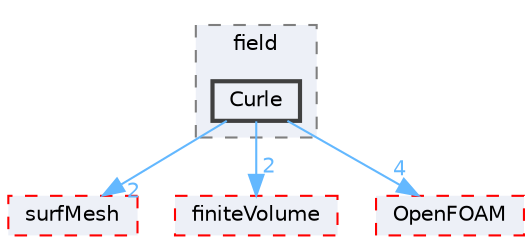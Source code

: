 digraph "src/functionObjects/field/Curle"
{
 // LATEX_PDF_SIZE
  bgcolor="transparent";
  edge [fontname=Helvetica,fontsize=10,labelfontname=Helvetica,labelfontsize=10];
  node [fontname=Helvetica,fontsize=10,shape=box,height=0.2,width=0.4];
  compound=true
  subgraph clusterdir_bae024cac12ddc6733a616261920a91f {
    graph [ bgcolor="#edf0f7", pencolor="grey50", label="field", fontname=Helvetica,fontsize=10 style="filled,dashed", URL="dir_bae024cac12ddc6733a616261920a91f.html",tooltip=""]
  dir_6006829123a49f8090e3bb7e51478db1 [label="Curle", fillcolor="#edf0f7", color="grey25", style="filled,bold", URL="dir_6006829123a49f8090e3bb7e51478db1.html",tooltip=""];
  }
  dir_0a88fe22feb23ce5f078a04a1df67721 [label="surfMesh", fillcolor="#edf0f7", color="red", style="filled,dashed", URL="dir_0a88fe22feb23ce5f078a04a1df67721.html",tooltip=""];
  dir_9bd15774b555cf7259a6fa18f99fe99b [label="finiteVolume", fillcolor="#edf0f7", color="red", style="filled,dashed", URL="dir_9bd15774b555cf7259a6fa18f99fe99b.html",tooltip=""];
  dir_c5473ff19b20e6ec4dfe5c310b3778a8 [label="OpenFOAM", fillcolor="#edf0f7", color="red", style="filled,dashed", URL="dir_c5473ff19b20e6ec4dfe5c310b3778a8.html",tooltip=""];
  dir_6006829123a49f8090e3bb7e51478db1->dir_0a88fe22feb23ce5f078a04a1df67721 [headlabel="2", labeldistance=1.5 headhref="dir_000744_003891.html" href="dir_000744_003891.html" color="steelblue1" fontcolor="steelblue1"];
  dir_6006829123a49f8090e3bb7e51478db1->dir_9bd15774b555cf7259a6fa18f99fe99b [headlabel="2", labeldistance=1.5 headhref="dir_000744_001387.html" href="dir_000744_001387.html" color="steelblue1" fontcolor="steelblue1"];
  dir_6006829123a49f8090e3bb7e51478db1->dir_c5473ff19b20e6ec4dfe5c310b3778a8 [headlabel="4", labeldistance=1.5 headhref="dir_000744_002695.html" href="dir_000744_002695.html" color="steelblue1" fontcolor="steelblue1"];
}
